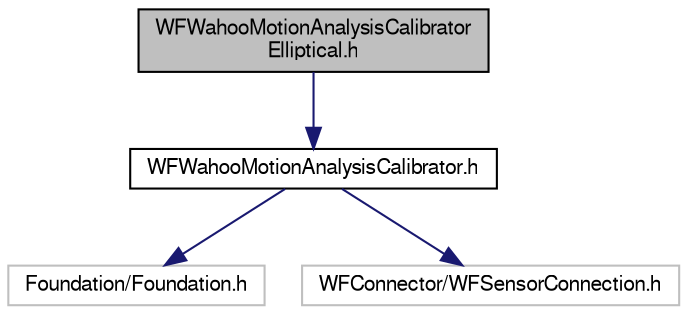 digraph "WFWahooMotionAnalysisCalibratorElliptical.h"
{
  edge [fontname="FreeSans",fontsize="10",labelfontname="FreeSans",labelfontsize="10"];
  node [fontname="FreeSans",fontsize="10",shape=record];
  Node1 [label="WFWahooMotionAnalysisCalibrator\lElliptical.h",height=0.2,width=0.4,color="black", fillcolor="grey75", style="filled", fontcolor="black"];
  Node1 -> Node2 [color="midnightblue",fontsize="10",style="solid",fontname="FreeSans"];
  Node2 [label="WFWahooMotionAnalysisCalibrator.h",height=0.2,width=0.4,color="black", fillcolor="white", style="filled",URL="$_w_f_wahoo_motion_analysis_calibrator_8h.html"];
  Node2 -> Node3 [color="midnightblue",fontsize="10",style="solid",fontname="FreeSans"];
  Node3 [label="Foundation/Foundation.h",height=0.2,width=0.4,color="grey75", fillcolor="white", style="filled"];
  Node2 -> Node4 [color="midnightblue",fontsize="10",style="solid",fontname="FreeSans"];
  Node4 [label="WFConnector/WFSensorConnection.h",height=0.2,width=0.4,color="grey75", fillcolor="white", style="filled"];
}

